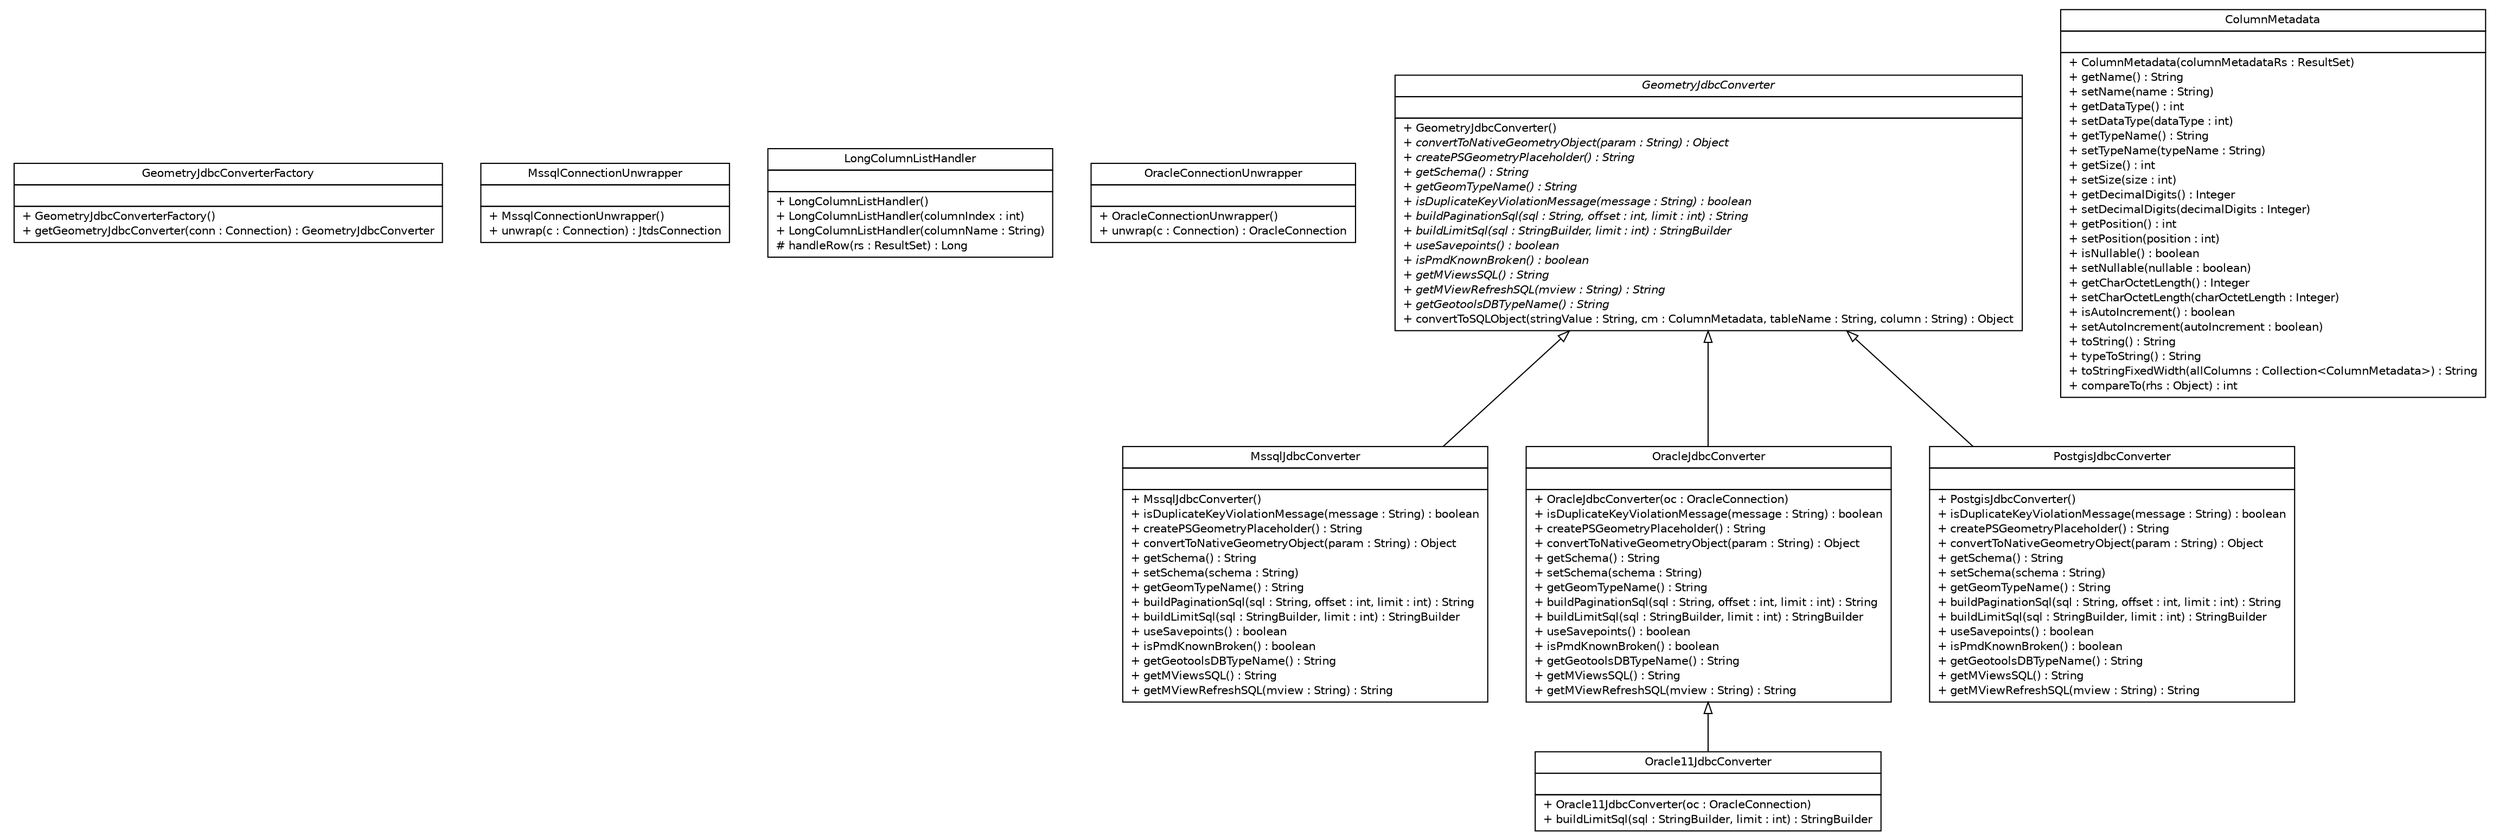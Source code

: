#!/usr/local/bin/dot
#
# Class diagram 
# Generated by UMLGraph version R5_6-24-gf6e263 (http://www.umlgraph.org/)
#

digraph G {
	edge [fontname="Helvetica",fontsize=10,labelfontname="Helvetica",labelfontsize=10];
	node [fontname="Helvetica",fontsize=10,shape=plaintext];
	nodesep=0.25;
	ranksep=0.5;
	// nl.b3p.brmo.loader.jdbc.GeometryJdbcConverterFactory
	c50 [label=<<table title="nl.b3p.brmo.loader.jdbc.GeometryJdbcConverterFactory" border="0" cellborder="1" cellspacing="0" cellpadding="2" port="p" href="./GeometryJdbcConverterFactory.html">
		<tr><td><table border="0" cellspacing="0" cellpadding="1">
<tr><td align="center" balign="center"> GeometryJdbcConverterFactory </td></tr>
		</table></td></tr>
		<tr><td><table border="0" cellspacing="0" cellpadding="1">
<tr><td align="left" balign="left">  </td></tr>
		</table></td></tr>
		<tr><td><table border="0" cellspacing="0" cellpadding="1">
<tr><td align="left" balign="left"> + GeometryJdbcConverterFactory() </td></tr>
<tr><td align="left" balign="left"> + getGeometryJdbcConverter(conn : Connection) : GeometryJdbcConverter </td></tr>
		</table></td></tr>
		</table>>, URL="./GeometryJdbcConverterFactory.html", fontname="Helvetica", fontcolor="black", fontsize=10.0];
	// nl.b3p.brmo.loader.jdbc.MssqlConnectionUnwrapper
	c51 [label=<<table title="nl.b3p.brmo.loader.jdbc.MssqlConnectionUnwrapper" border="0" cellborder="1" cellspacing="0" cellpadding="2" port="p" href="./MssqlConnectionUnwrapper.html">
		<tr><td><table border="0" cellspacing="0" cellpadding="1">
<tr><td align="center" balign="center"> MssqlConnectionUnwrapper </td></tr>
		</table></td></tr>
		<tr><td><table border="0" cellspacing="0" cellpadding="1">
<tr><td align="left" balign="left">  </td></tr>
		</table></td></tr>
		<tr><td><table border="0" cellspacing="0" cellpadding="1">
<tr><td align="left" balign="left"> + MssqlConnectionUnwrapper() </td></tr>
<tr><td align="left" balign="left"> + unwrap(c : Connection) : JtdsConnection </td></tr>
		</table></td></tr>
		</table>>, URL="./MssqlConnectionUnwrapper.html", fontname="Helvetica", fontcolor="black", fontsize=10.0];
	// nl.b3p.brmo.loader.jdbc.LongColumnListHandler
	c52 [label=<<table title="nl.b3p.brmo.loader.jdbc.LongColumnListHandler" border="0" cellborder="1" cellspacing="0" cellpadding="2" port="p" href="./LongColumnListHandler.html">
		<tr><td><table border="0" cellspacing="0" cellpadding="1">
<tr><td align="center" balign="center"> LongColumnListHandler </td></tr>
		</table></td></tr>
		<tr><td><table border="0" cellspacing="0" cellpadding="1">
<tr><td align="left" balign="left">  </td></tr>
		</table></td></tr>
		<tr><td><table border="0" cellspacing="0" cellpadding="1">
<tr><td align="left" balign="left"> + LongColumnListHandler() </td></tr>
<tr><td align="left" balign="left"> + LongColumnListHandler(columnIndex : int) </td></tr>
<tr><td align="left" balign="left"> + LongColumnListHandler(columnName : String) </td></tr>
<tr><td align="left" balign="left"> # handleRow(rs : ResultSet) : Long </td></tr>
		</table></td></tr>
		</table>>, URL="./LongColumnListHandler.html", fontname="Helvetica", fontcolor="black", fontsize=10.0];
	// nl.b3p.brmo.loader.jdbc.OracleConnectionUnwrapper
	c53 [label=<<table title="nl.b3p.brmo.loader.jdbc.OracleConnectionUnwrapper" border="0" cellborder="1" cellspacing="0" cellpadding="2" port="p" href="./OracleConnectionUnwrapper.html">
		<tr><td><table border="0" cellspacing="0" cellpadding="1">
<tr><td align="center" balign="center"> OracleConnectionUnwrapper </td></tr>
		</table></td></tr>
		<tr><td><table border="0" cellspacing="0" cellpadding="1">
<tr><td align="left" balign="left">  </td></tr>
		</table></td></tr>
		<tr><td><table border="0" cellspacing="0" cellpadding="1">
<tr><td align="left" balign="left"> + OracleConnectionUnwrapper() </td></tr>
<tr><td align="left" balign="left"> + unwrap(c : Connection) : OracleConnection </td></tr>
		</table></td></tr>
		</table>>, URL="./OracleConnectionUnwrapper.html", fontname="Helvetica", fontcolor="black", fontsize=10.0];
	// nl.b3p.brmo.loader.jdbc.Oracle11JdbcConverter
	c54 [label=<<table title="nl.b3p.brmo.loader.jdbc.Oracle11JdbcConverter" border="0" cellborder="1" cellspacing="0" cellpadding="2" port="p" href="./Oracle11JdbcConverter.html">
		<tr><td><table border="0" cellspacing="0" cellpadding="1">
<tr><td align="center" balign="center"> Oracle11JdbcConverter </td></tr>
		</table></td></tr>
		<tr><td><table border="0" cellspacing="0" cellpadding="1">
<tr><td align="left" balign="left">  </td></tr>
		</table></td></tr>
		<tr><td><table border="0" cellspacing="0" cellpadding="1">
<tr><td align="left" balign="left"> + Oracle11JdbcConverter(oc : OracleConnection) </td></tr>
<tr><td align="left" balign="left"> + buildLimitSql(sql : StringBuilder, limit : int) : StringBuilder </td></tr>
		</table></td></tr>
		</table>>, URL="./Oracle11JdbcConverter.html", fontname="Helvetica", fontcolor="black", fontsize=10.0];
	// nl.b3p.brmo.loader.jdbc.MssqlJdbcConverter
	c55 [label=<<table title="nl.b3p.brmo.loader.jdbc.MssqlJdbcConverter" border="0" cellborder="1" cellspacing="0" cellpadding="2" port="p" href="./MssqlJdbcConverter.html">
		<tr><td><table border="0" cellspacing="0" cellpadding="1">
<tr><td align="center" balign="center"> MssqlJdbcConverter </td></tr>
		</table></td></tr>
		<tr><td><table border="0" cellspacing="0" cellpadding="1">
<tr><td align="left" balign="left">  </td></tr>
		</table></td></tr>
		<tr><td><table border="0" cellspacing="0" cellpadding="1">
<tr><td align="left" balign="left"> + MssqlJdbcConverter() </td></tr>
<tr><td align="left" balign="left"> + isDuplicateKeyViolationMessage(message : String) : boolean </td></tr>
<tr><td align="left" balign="left"> + createPSGeometryPlaceholder() : String </td></tr>
<tr><td align="left" balign="left"> + convertToNativeGeometryObject(param : String) : Object </td></tr>
<tr><td align="left" balign="left"> + getSchema() : String </td></tr>
<tr><td align="left" balign="left"> + setSchema(schema : String) </td></tr>
<tr><td align="left" balign="left"> + getGeomTypeName() : String </td></tr>
<tr><td align="left" balign="left"> + buildPaginationSql(sql : String, offset : int, limit : int) : String </td></tr>
<tr><td align="left" balign="left"> + buildLimitSql(sql : StringBuilder, limit : int) : StringBuilder </td></tr>
<tr><td align="left" balign="left"> + useSavepoints() : boolean </td></tr>
<tr><td align="left" balign="left"> + isPmdKnownBroken() : boolean </td></tr>
<tr><td align="left" balign="left"> + getGeotoolsDBTypeName() : String </td></tr>
<tr><td align="left" balign="left"> + getMViewsSQL() : String </td></tr>
<tr><td align="left" balign="left"> + getMViewRefreshSQL(mview : String) : String </td></tr>
		</table></td></tr>
		</table>>, URL="./MssqlJdbcConverter.html", fontname="Helvetica", fontcolor="black", fontsize=10.0];
	// nl.b3p.brmo.loader.jdbc.OracleJdbcConverter
	c56 [label=<<table title="nl.b3p.brmo.loader.jdbc.OracleJdbcConverter" border="0" cellborder="1" cellspacing="0" cellpadding="2" port="p" href="./OracleJdbcConverter.html">
		<tr><td><table border="0" cellspacing="0" cellpadding="1">
<tr><td align="center" balign="center"> OracleJdbcConverter </td></tr>
		</table></td></tr>
		<tr><td><table border="0" cellspacing="0" cellpadding="1">
<tr><td align="left" balign="left">  </td></tr>
		</table></td></tr>
		<tr><td><table border="0" cellspacing="0" cellpadding="1">
<tr><td align="left" balign="left"> + OracleJdbcConverter(oc : OracleConnection) </td></tr>
<tr><td align="left" balign="left"> + isDuplicateKeyViolationMessage(message : String) : boolean </td></tr>
<tr><td align="left" balign="left"> + createPSGeometryPlaceholder() : String </td></tr>
<tr><td align="left" balign="left"> + convertToNativeGeometryObject(param : String) : Object </td></tr>
<tr><td align="left" balign="left"> + getSchema() : String </td></tr>
<tr><td align="left" balign="left"> + setSchema(schema : String) </td></tr>
<tr><td align="left" balign="left"> + getGeomTypeName() : String </td></tr>
<tr><td align="left" balign="left"> + buildPaginationSql(sql : String, offset : int, limit : int) : String </td></tr>
<tr><td align="left" balign="left"> + buildLimitSql(sql : StringBuilder, limit : int) : StringBuilder </td></tr>
<tr><td align="left" balign="left"> + useSavepoints() : boolean </td></tr>
<tr><td align="left" balign="left"> + isPmdKnownBroken() : boolean </td></tr>
<tr><td align="left" balign="left"> + getGeotoolsDBTypeName() : String </td></tr>
<tr><td align="left" balign="left"> + getMViewsSQL() : String </td></tr>
<tr><td align="left" balign="left"> + getMViewRefreshSQL(mview : String) : String </td></tr>
		</table></td></tr>
		</table>>, URL="./OracleJdbcConverter.html", fontname="Helvetica", fontcolor="black", fontsize=10.0];
	// nl.b3p.brmo.loader.jdbc.PostgisJdbcConverter
	c57 [label=<<table title="nl.b3p.brmo.loader.jdbc.PostgisJdbcConverter" border="0" cellborder="1" cellspacing="0" cellpadding="2" port="p" href="./PostgisJdbcConverter.html">
		<tr><td><table border="0" cellspacing="0" cellpadding="1">
<tr><td align="center" balign="center"> PostgisJdbcConverter </td></tr>
		</table></td></tr>
		<tr><td><table border="0" cellspacing="0" cellpadding="1">
<tr><td align="left" balign="left">  </td></tr>
		</table></td></tr>
		<tr><td><table border="0" cellspacing="0" cellpadding="1">
<tr><td align="left" balign="left"> + PostgisJdbcConverter() </td></tr>
<tr><td align="left" balign="left"> + isDuplicateKeyViolationMessage(message : String) : boolean </td></tr>
<tr><td align="left" balign="left"> + createPSGeometryPlaceholder() : String </td></tr>
<tr><td align="left" balign="left"> + convertToNativeGeometryObject(param : String) : Object </td></tr>
<tr><td align="left" balign="left"> + getSchema() : String </td></tr>
<tr><td align="left" balign="left"> + setSchema(schema : String) </td></tr>
<tr><td align="left" balign="left"> + getGeomTypeName() : String </td></tr>
<tr><td align="left" balign="left"> + buildPaginationSql(sql : String, offset : int, limit : int) : String </td></tr>
<tr><td align="left" balign="left"> + buildLimitSql(sql : StringBuilder, limit : int) : StringBuilder </td></tr>
<tr><td align="left" balign="left"> + useSavepoints() : boolean </td></tr>
<tr><td align="left" balign="left"> + isPmdKnownBroken() : boolean </td></tr>
<tr><td align="left" balign="left"> + getGeotoolsDBTypeName() : String </td></tr>
<tr><td align="left" balign="left"> + getMViewsSQL() : String </td></tr>
<tr><td align="left" balign="left"> + getMViewRefreshSQL(mview : String) : String </td></tr>
		</table></td></tr>
		</table>>, URL="./PostgisJdbcConverter.html", fontname="Helvetica", fontcolor="black", fontsize=10.0];
	// nl.b3p.brmo.loader.jdbc.GeometryJdbcConverter
	c58 [label=<<table title="nl.b3p.brmo.loader.jdbc.GeometryJdbcConverter" border="0" cellborder="1" cellspacing="0" cellpadding="2" port="p" href="./GeometryJdbcConverter.html">
		<tr><td><table border="0" cellspacing="0" cellpadding="1">
<tr><td align="center" balign="center"><font face="Helvetica-Oblique"> GeometryJdbcConverter </font></td></tr>
		</table></td></tr>
		<tr><td><table border="0" cellspacing="0" cellpadding="1">
<tr><td align="left" balign="left">  </td></tr>
		</table></td></tr>
		<tr><td><table border="0" cellspacing="0" cellpadding="1">
<tr><td align="left" balign="left"> + GeometryJdbcConverter() </td></tr>
<tr><td align="left" balign="left"><font face="Helvetica-Oblique" point-size="10.0"> + convertToNativeGeometryObject(param : String) : Object </font></td></tr>
<tr><td align="left" balign="left"><font face="Helvetica-Oblique" point-size="10.0"> + createPSGeometryPlaceholder() : String </font></td></tr>
<tr><td align="left" balign="left"><font face="Helvetica-Oblique" point-size="10.0"> + getSchema() : String </font></td></tr>
<tr><td align="left" balign="left"><font face="Helvetica-Oblique" point-size="10.0"> + getGeomTypeName() : String </font></td></tr>
<tr><td align="left" balign="left"><font face="Helvetica-Oblique" point-size="10.0"> + isDuplicateKeyViolationMessage(message : String) : boolean </font></td></tr>
<tr><td align="left" balign="left"><font face="Helvetica-Oblique" point-size="10.0"> + buildPaginationSql(sql : String, offset : int, limit : int) : String </font></td></tr>
<tr><td align="left" balign="left"><font face="Helvetica-Oblique" point-size="10.0"> + buildLimitSql(sql : StringBuilder, limit : int) : StringBuilder </font></td></tr>
<tr><td align="left" balign="left"><font face="Helvetica-Oblique" point-size="10.0"> + useSavepoints() : boolean </font></td></tr>
<tr><td align="left" balign="left"><font face="Helvetica-Oblique" point-size="10.0"> + isPmdKnownBroken() : boolean </font></td></tr>
<tr><td align="left" balign="left"><font face="Helvetica-Oblique" point-size="10.0"> + getMViewsSQL() : String </font></td></tr>
<tr><td align="left" balign="left"><font face="Helvetica-Oblique" point-size="10.0"> + getMViewRefreshSQL(mview : String) : String </font></td></tr>
<tr><td align="left" balign="left"><font face="Helvetica-Oblique" point-size="10.0"> + getGeotoolsDBTypeName() : String </font></td></tr>
<tr><td align="left" balign="left"> + convertToSQLObject(stringValue : String, cm : ColumnMetadata, tableName : String, column : String) : Object </td></tr>
		</table></td></tr>
		</table>>, URL="./GeometryJdbcConverter.html", fontname="Helvetica", fontcolor="black", fontsize=10.0];
	// nl.b3p.brmo.loader.jdbc.ColumnMetadata
	c59 [label=<<table title="nl.b3p.brmo.loader.jdbc.ColumnMetadata" border="0" cellborder="1" cellspacing="0" cellpadding="2" port="p" href="./ColumnMetadata.html">
		<tr><td><table border="0" cellspacing="0" cellpadding="1">
<tr><td align="center" balign="center"> ColumnMetadata </td></tr>
		</table></td></tr>
		<tr><td><table border="0" cellspacing="0" cellpadding="1">
<tr><td align="left" balign="left">  </td></tr>
		</table></td></tr>
		<tr><td><table border="0" cellspacing="0" cellpadding="1">
<tr><td align="left" balign="left"> + ColumnMetadata(columnMetadataRs : ResultSet) </td></tr>
<tr><td align="left" balign="left"> + getName() : String </td></tr>
<tr><td align="left" balign="left"> + setName(name : String) </td></tr>
<tr><td align="left" balign="left"> + getDataType() : int </td></tr>
<tr><td align="left" balign="left"> + setDataType(dataType : int) </td></tr>
<tr><td align="left" balign="left"> + getTypeName() : String </td></tr>
<tr><td align="left" balign="left"> + setTypeName(typeName : String) </td></tr>
<tr><td align="left" balign="left"> + getSize() : int </td></tr>
<tr><td align="left" balign="left"> + setSize(size : int) </td></tr>
<tr><td align="left" balign="left"> + getDecimalDigits() : Integer </td></tr>
<tr><td align="left" balign="left"> + setDecimalDigits(decimalDigits : Integer) </td></tr>
<tr><td align="left" balign="left"> + getPosition() : int </td></tr>
<tr><td align="left" balign="left"> + setPosition(position : int) </td></tr>
<tr><td align="left" balign="left"> + isNullable() : boolean </td></tr>
<tr><td align="left" balign="left"> + setNullable(nullable : boolean) </td></tr>
<tr><td align="left" balign="left"> + getCharOctetLength() : Integer </td></tr>
<tr><td align="left" balign="left"> + setCharOctetLength(charOctetLength : Integer) </td></tr>
<tr><td align="left" balign="left"> + isAutoIncrement() : boolean </td></tr>
<tr><td align="left" balign="left"> + setAutoIncrement(autoIncrement : boolean) </td></tr>
<tr><td align="left" balign="left"> + toString() : String </td></tr>
<tr><td align="left" balign="left"> + typeToString() : String </td></tr>
<tr><td align="left" balign="left"> + toStringFixedWidth(allColumns : Collection&lt;ColumnMetadata&gt;) : String </td></tr>
<tr><td align="left" balign="left"> + compareTo(rhs : Object) : int </td></tr>
		</table></td></tr>
		</table>>, URL="./ColumnMetadata.html", fontname="Helvetica", fontcolor="black", fontsize=10.0];
	//nl.b3p.brmo.loader.jdbc.Oracle11JdbcConverter extends nl.b3p.brmo.loader.jdbc.OracleJdbcConverter
	c56:p -> c54:p [dir=back,arrowtail=empty];
	//nl.b3p.brmo.loader.jdbc.MssqlJdbcConverter extends nl.b3p.brmo.loader.jdbc.GeometryJdbcConverter
	c58:p -> c55:p [dir=back,arrowtail=empty];
	//nl.b3p.brmo.loader.jdbc.OracleJdbcConverter extends nl.b3p.brmo.loader.jdbc.GeometryJdbcConverter
	c58:p -> c56:p [dir=back,arrowtail=empty];
	//nl.b3p.brmo.loader.jdbc.PostgisJdbcConverter extends nl.b3p.brmo.loader.jdbc.GeometryJdbcConverter
	c58:p -> c57:p [dir=back,arrowtail=empty];
}

